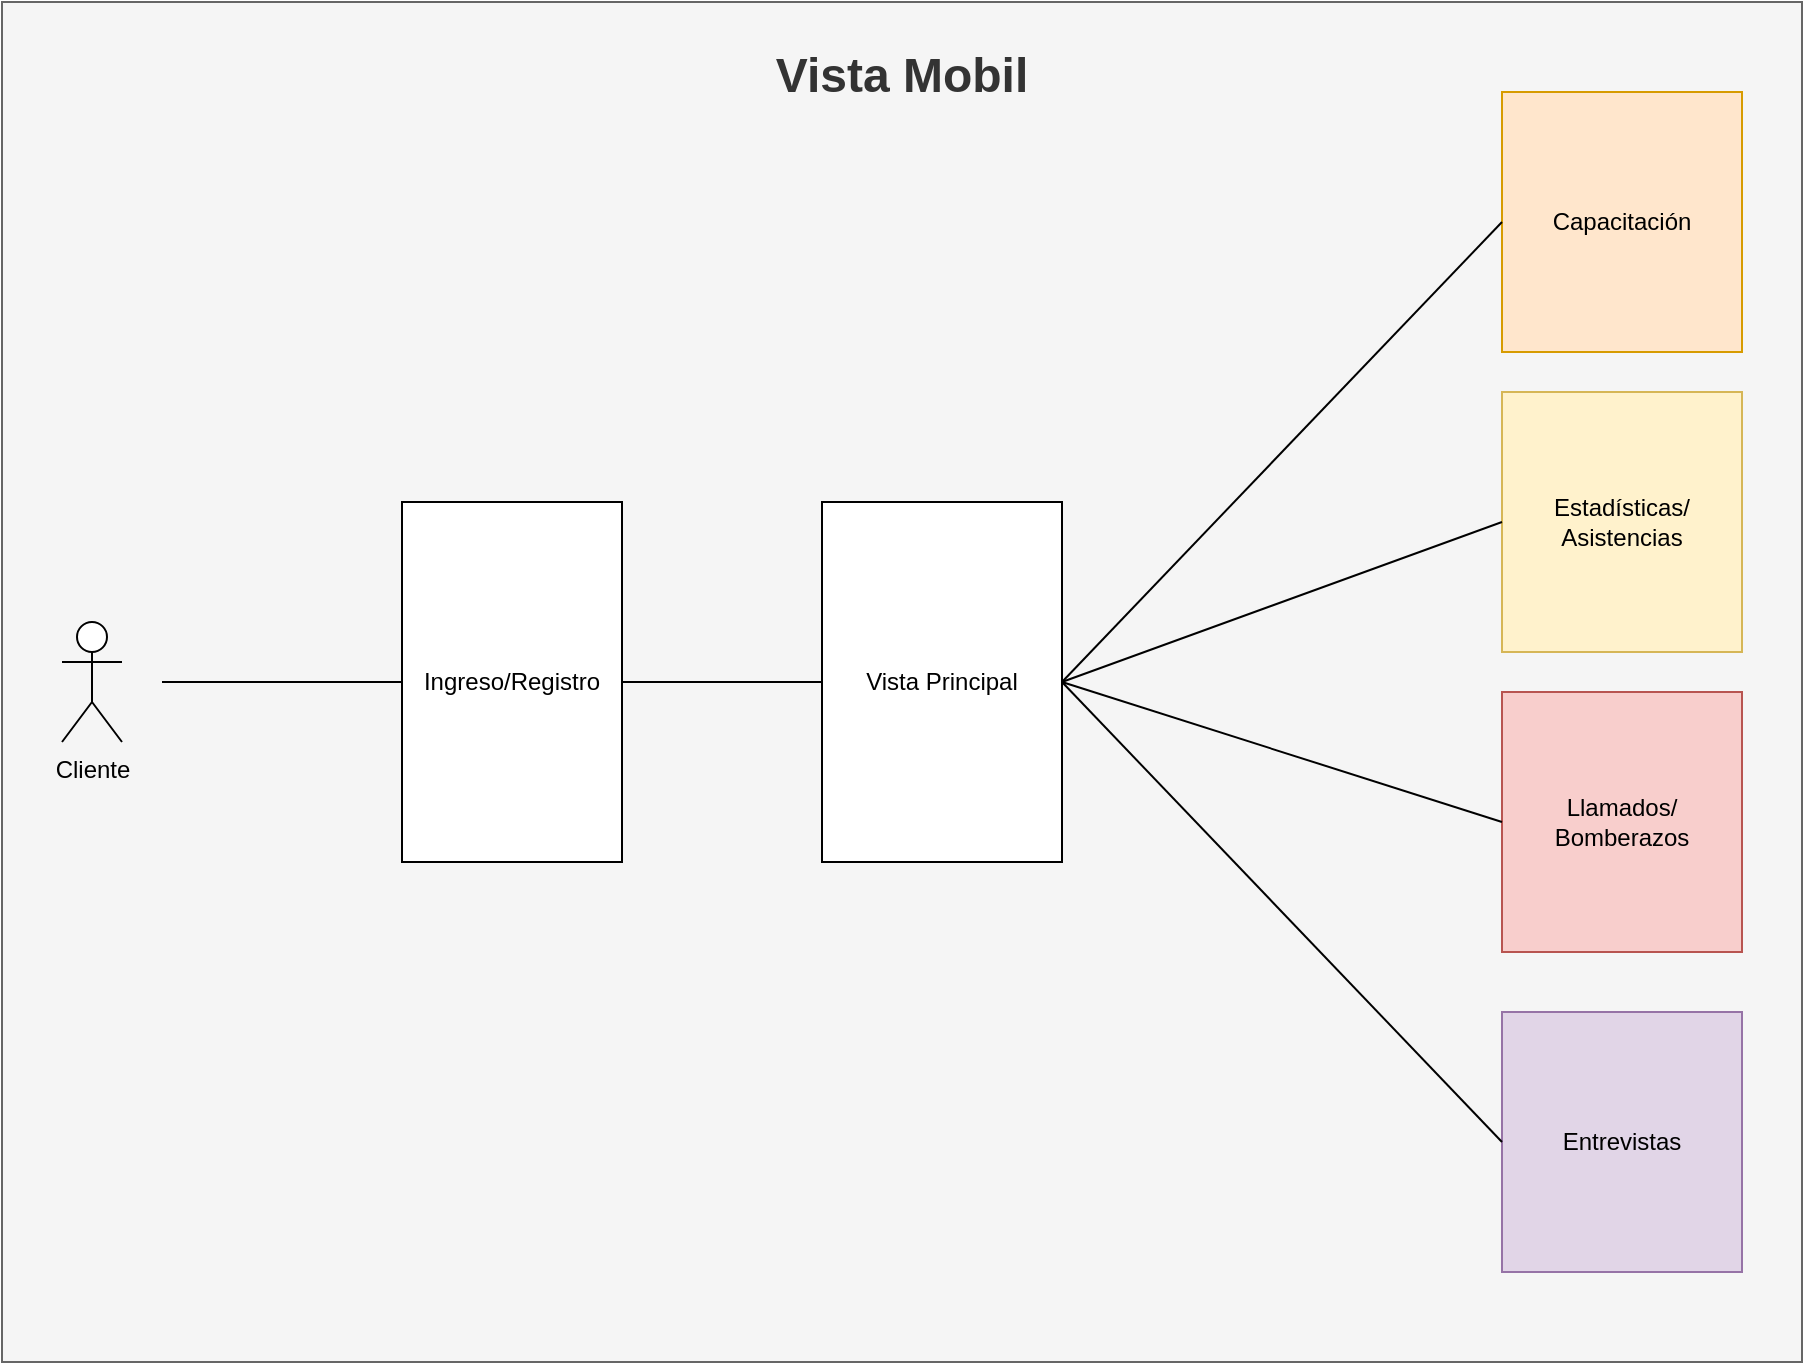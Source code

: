 <mxfile version="24.7.17">
  <diagram name="Página-1" id="N3sXyDCuuQKaewA2ytvx">
    <mxGraphModel dx="1434" dy="858" grid="1" gridSize="10" guides="1" tooltips="1" connect="1" arrows="1" fold="1" page="1" pageScale="1" pageWidth="1169" pageHeight="827" math="0" shadow="0">
      <root>
        <mxCell id="0" />
        <mxCell id="1" parent="0" />
        <mxCell id="4OnmCm-UwxxkUegDNHb6-12" value="&lt;h1&gt;Vista Mobil&lt;/h1&gt;" style="rounded=0;whiteSpace=wrap;html=1;verticalAlign=top;fillColor=#f5f5f5;fontColor=#333333;strokeColor=#666666;" parent="1" vertex="1">
          <mxGeometry x="135" y="74" width="900" height="680" as="geometry" />
        </mxCell>
        <mxCell id="K_WsggmCVS4DhHC_RbMA-1" value="Cliente" style="shape=umlActor;verticalLabelPosition=bottom;verticalAlign=top;html=1;outlineConnect=0;" parent="1" vertex="1">
          <mxGeometry x="165" y="384" width="30" height="60" as="geometry" />
        </mxCell>
        <mxCell id="K_WsggmCVS4DhHC_RbMA-3" value="Ingreso/Registro" style="rounded=0;whiteSpace=wrap;html=1;" parent="1" vertex="1">
          <mxGeometry x="335" y="324" width="110" height="180" as="geometry" />
        </mxCell>
        <mxCell id="K_WsggmCVS4DhHC_RbMA-4" value="Vista Principal" style="rounded=0;whiteSpace=wrap;html=1;" parent="1" vertex="1">
          <mxGeometry x="545" y="324" width="120" height="180" as="geometry" />
        </mxCell>
        <mxCell id="K_WsggmCVS4DhHC_RbMA-5" value="Capacitación" style="rounded=0;whiteSpace=wrap;html=1;fillColor=#ffe6cc;strokeColor=#d79b00;" parent="1" vertex="1">
          <mxGeometry x="885" y="119" width="120" height="130" as="geometry" />
        </mxCell>
        <mxCell id="K_WsggmCVS4DhHC_RbMA-6" value="Estadísticas/&lt;div&gt;Asistencias&lt;/div&gt;" style="rounded=0;whiteSpace=wrap;html=1;fillColor=#fff2cc;strokeColor=#d6b656;" parent="1" vertex="1">
          <mxGeometry x="885" y="269" width="120" height="130" as="geometry" />
        </mxCell>
        <mxCell id="4OnmCm-UwxxkUegDNHb6-1" value="Llamados/&lt;div&gt;Bomberazos&lt;/div&gt;" style="rounded=0;whiteSpace=wrap;html=1;fillColor=#f8cecc;strokeColor=#b85450;" parent="1" vertex="1">
          <mxGeometry x="885" y="419" width="120" height="130" as="geometry" />
        </mxCell>
        <mxCell id="4OnmCm-UwxxkUegDNHb6-2" value="Entrevistas" style="rounded=0;whiteSpace=wrap;html=1;fillColor=#e1d5e7;strokeColor=#9673a6;" parent="1" vertex="1">
          <mxGeometry x="885" y="579" width="120" height="130" as="geometry" />
        </mxCell>
        <mxCell id="4OnmCm-UwxxkUegDNHb6-6" value="" style="endArrow=none;html=1;rounded=0;entryX=0;entryY=0.5;entryDx=0;entryDy=0;" parent="1" target="K_WsggmCVS4DhHC_RbMA-3" edge="1">
          <mxGeometry width="50" height="50" relative="1" as="geometry">
            <mxPoint x="215" y="414" as="sourcePoint" />
            <mxPoint x="665" y="454" as="targetPoint" />
          </mxGeometry>
        </mxCell>
        <mxCell id="4OnmCm-UwxxkUegDNHb6-7" value="" style="endArrow=none;html=1;rounded=0;exitX=1;exitY=0.5;exitDx=0;exitDy=0;entryX=0;entryY=0.5;entryDx=0;entryDy=0;" parent="1" source="K_WsggmCVS4DhHC_RbMA-3" target="K_WsggmCVS4DhHC_RbMA-4" edge="1">
          <mxGeometry width="50" height="50" relative="1" as="geometry">
            <mxPoint x="615" y="504" as="sourcePoint" />
            <mxPoint x="665" y="454" as="targetPoint" />
          </mxGeometry>
        </mxCell>
        <mxCell id="4OnmCm-UwxxkUegDNHb6-8" value="" style="endArrow=none;html=1;rounded=0;exitX=1;exitY=0.5;exitDx=0;exitDy=0;entryX=0;entryY=0.5;entryDx=0;entryDy=0;" parent="1" source="K_WsggmCVS4DhHC_RbMA-4" target="K_WsggmCVS4DhHC_RbMA-5" edge="1">
          <mxGeometry width="50" height="50" relative="1" as="geometry">
            <mxPoint x="615" y="504" as="sourcePoint" />
            <mxPoint x="665" y="454" as="targetPoint" />
          </mxGeometry>
        </mxCell>
        <mxCell id="4OnmCm-UwxxkUegDNHb6-9" value="" style="endArrow=none;html=1;rounded=0;entryX=0;entryY=0.5;entryDx=0;entryDy=0;exitX=1;exitY=0.5;exitDx=0;exitDy=0;" parent="1" source="K_WsggmCVS4DhHC_RbMA-4" target="K_WsggmCVS4DhHC_RbMA-6" edge="1">
          <mxGeometry width="50" height="50" relative="1" as="geometry">
            <mxPoint x="615" y="504" as="sourcePoint" />
            <mxPoint x="665" y="454" as="targetPoint" />
          </mxGeometry>
        </mxCell>
        <mxCell id="4OnmCm-UwxxkUegDNHb6-10" value="" style="endArrow=none;html=1;rounded=0;entryX=1;entryY=0.5;entryDx=0;entryDy=0;exitX=0;exitY=0.5;exitDx=0;exitDy=0;" parent="1" source="4OnmCm-UwxxkUegDNHb6-1" target="K_WsggmCVS4DhHC_RbMA-4" edge="1">
          <mxGeometry width="50" height="50" relative="1" as="geometry">
            <mxPoint x="615" y="504" as="sourcePoint" />
            <mxPoint x="665" y="454" as="targetPoint" />
          </mxGeometry>
        </mxCell>
        <mxCell id="4OnmCm-UwxxkUegDNHb6-11" value="" style="endArrow=none;html=1;rounded=0;entryX=1;entryY=0.5;entryDx=0;entryDy=0;exitX=0;exitY=0.5;exitDx=0;exitDy=0;" parent="1" source="4OnmCm-UwxxkUegDNHb6-2" target="K_WsggmCVS4DhHC_RbMA-4" edge="1">
          <mxGeometry width="50" height="50" relative="1" as="geometry">
            <mxPoint x="615" y="504" as="sourcePoint" />
            <mxPoint x="665" y="454" as="targetPoint" />
          </mxGeometry>
        </mxCell>
      </root>
    </mxGraphModel>
  </diagram>
</mxfile>
